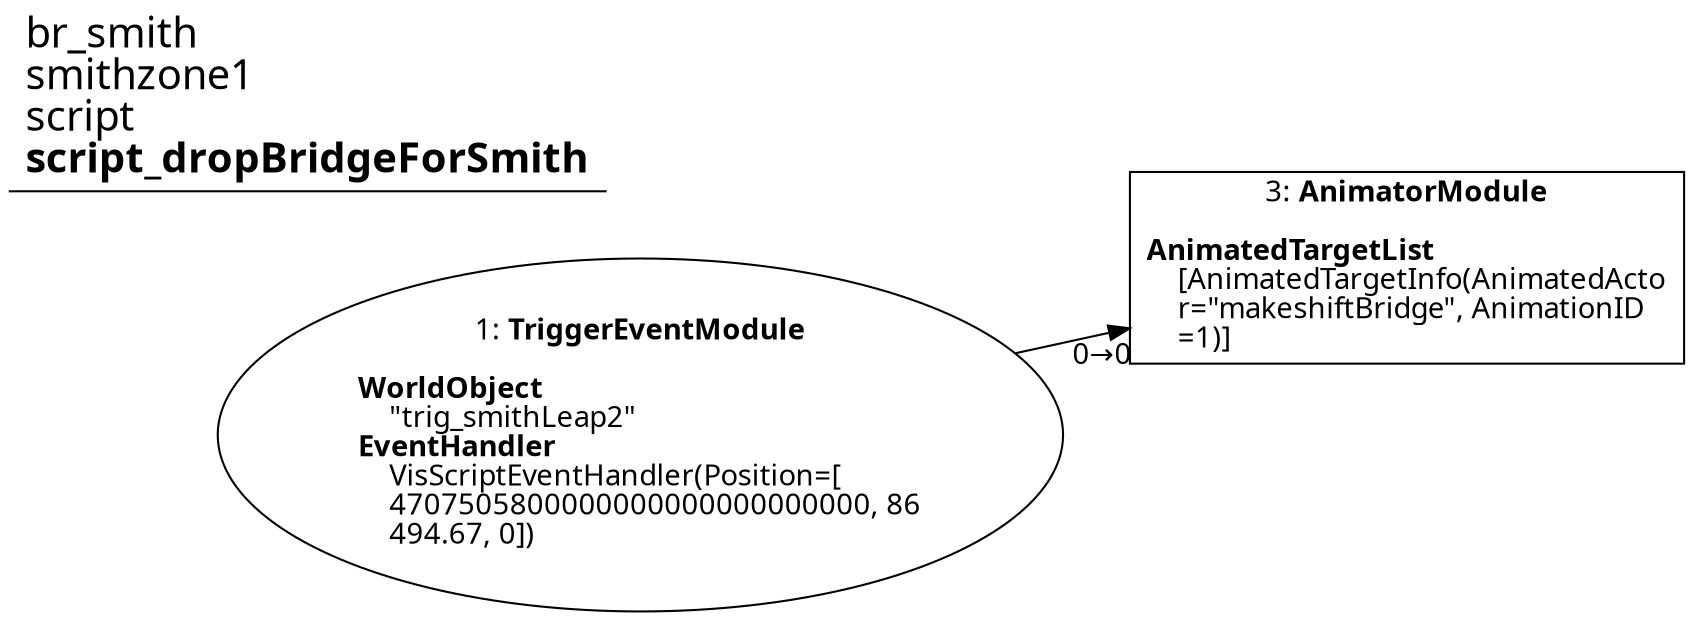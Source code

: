 digraph {
    layout = fdp;
    overlap = prism;
    sep = "+16";
    splines = spline;

    node [ shape = box ];

    graph [ fontname = "Segoe UI" ];
    node [ fontname = "Segoe UI" ];
    edge [ fontname = "Segoe UI" ];

    1 [ label = <1: <b>TriggerEventModule</b><br/><br/><b>WorldObject</b><br align="left"/>    &quot;trig_smithLeap2&quot;<br align="left"/><b>EventHandler</b><br align="left"/>    VisScriptEventHandler(Position=[<br align="left"/>    4707505800000000000000000000, 86<br align="left"/>    494.67, 0])<br align="left"/>> ];
    1 [ shape = oval ]
    1 [ pos = "0.14,-0.266!" ];
    1 -> 3 [ label = "0→0" ];

    3 [ label = <3: <b>AnimatorModule</b><br/><br/><b>AnimatedTargetList</b><br align="left"/>    [AnimatedTargetInfo(AnimatedActo<br align="left"/>    r=&quot;makeshiftBridge&quot;, AnimationID<br align="left"/>    =1)]<br align="left"/>> ];
    3 [ pos = "0.39900002,-0.266!" ];

    title [ pos = "0.13900001,-0.26500002!" ];
    title [ shape = underline ];
    title [ label = <<font point-size="20">br_smith<br align="left"/>smithzone1<br align="left"/>script<br align="left"/><b>script_dropBridgeForSmith</b><br align="left"/></font>> ];
}
